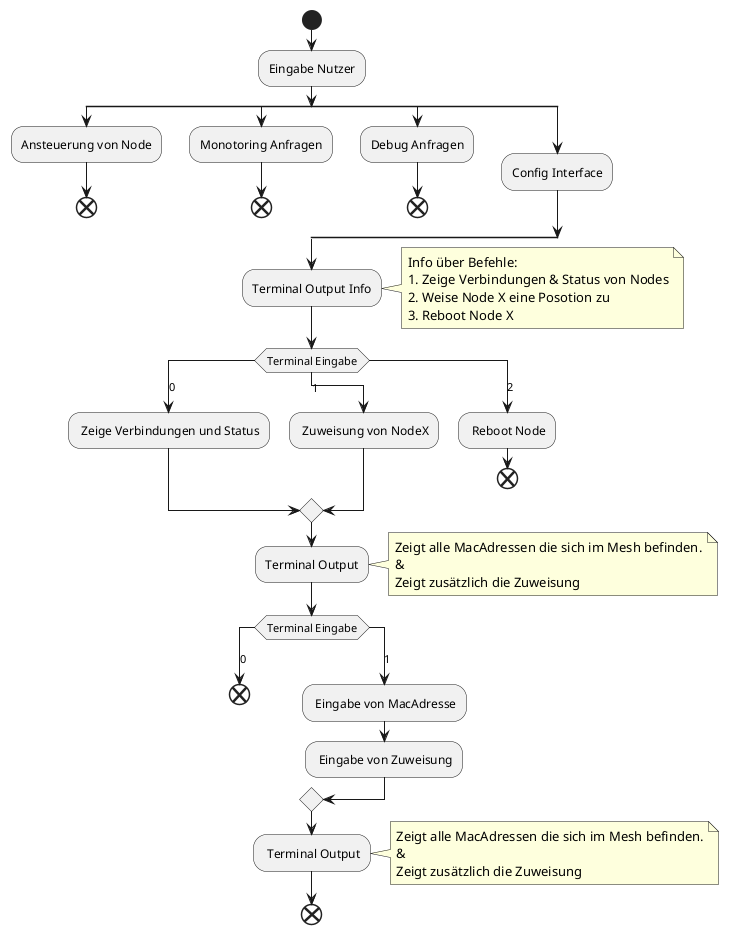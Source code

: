 @startuml Config Menu
start
:Eingabe Nutzer;
split 
    :Ansteuerung von Node;
    end
split again
    :Monotoring Anfragen;
    end
split again
    :Debug Anfragen;
    end
split again
    :Config Interface;
end split

:Terminal Output Info;
    note right
    Info über Befehle:
    1. Zeige Verbindungen & Status von Nodes
    2. Weise Node X eine Posotion zu 
    3. Reboot Node X
end note

switch(Terminal Eingabe)
case(0)
    : Zeige Verbindungen und Status;
case(1)
    : Zuweisung von NodeX;
case(2)
    : Reboot Node;
    end
endswitch
:Terminal Output;
    note right
    Zeigt alle MacAdressen die sich im Mesh befinden.
    &
    Zeigt zusätzlich die Zuweisung 
end note

switch(Terminal Eingabe) 
case(0)
    end
case(1)
    : Eingabe von MacAdresse;
    : Eingabe von Zuweisung;
endswitch

: Terminal Output;
    note right
    Zeigt alle MacAdressen die sich im Mesh befinden.
    &
    Zeigt zusätzlich die Zuweisung 
end note
end
@enduml


#----------------------------------------------------------
@startuml Ansteuerung der Motoren | MainPc -> Proxy
start 

:Eingabe Nutzer;
split 
    :Ansteuerung von Node;
split again
    :Monotoring Anfragen;
    end
split again
    :Debug Anfragen;
    end
split again
    :Config Interface;
    end
end split

partition Ablauf
    : Datenpaket erstellen;
    note right
  bestehend aus:
  Header (weißt Paket als Ansteuerung aus)
  MacAdresse || DeviceVariable
  Amplitude
  Frequenz
end note

    #Green : Datenpaket senden via. UART;
    note right
    MainPc -> Proxy -> Node | Return : Bestätigung
end note
}
split
    : Terminal Output;
split again 
    : Daten an LabStreamLayer;
end split
end

@enduml


#----------------------------------------------------------
@startuml Monotoring Vales | Anfrage von MainPc -> Proxy
start

:Eingabe Nutzer;
split 
    :Ansteuerung von Node;
    end
split again
    :Monotoring Anfragen;
split again
    :Debug Anfragen;
    end
split again
    :Config Interface;
    end
end split

partition Ablauf
    : Datenpaket erstellen;
    note right
  bestehend aus:
  Header (weißt Paket als Monotoringabfrage aus)
  MacAdresse || DeviceVariable
end note

    #Green : Datenpaket senden via. UART;
    note right
    MainPc -> Proxy -> Node & return 
end note

    : Warten auf Daten;
        note right
        erwartet:
        MacAdresse 
        Batt. %
    end note
}

split
    : Terminal Output;
split again 
    : Daten an LabStreamLayer;
end split
end

@enduml



#----------------------------------------------------------
@startuml Menü | MainPc -> Proxy

partition Ablauf Allgemein{
start

split 
    :Ansteuerung von Node;
split again
    :Monotoring Anfragen;
split again
    :Debug Anfragen;
split again
    :Config Interface;
    end
end split

:Erstellen von Paketen ( MainPc -> Proxy);
:Senden via. UART;

split
    : Keine Rückgabewerte;
split again 
    : Status/Msg als Rückgabewert;
end split

split
    : Terminal Output;
split again 
    : Daten an LabStreamLayer;
end split

end

@enduml


#----------------------------------------------------------
@startuml Allgemein Kopie MainPC -> Proxy

start

switch (user input)

    case ( Motoren\n Ansteuern )

    partition Ablauf {
    : Datenpaket erstellen;
    note right
        bestehend aus:
        Header (weißt Paket als Ansteuerung aus)
        MacAdresse || DeviceVariable
        Amplitude
        Frequenz
    end note

    #Green : Datenpaket senden via. UART;
    note right
        MainPc -> Proxy -> Node | Return : Bestätigung
    end note
    }

    split
        : Terminal Output;
    split again 
        : Daten an LabStreamLayer;
    end split

    case ( Monitoring\n Anfragen )

    partition Ablauf
        : Datenpaket erstellen;
        note right
            bestehend aus:
            Header (weißt Paket als Monotoringabfrage aus)
            MacAdresse || DeviceVariable
        end note

        #Green : Datenpaket senden via. UART;
        note right
            MainPc -> Proxy -> Node & return 
        end note

        : Warten auf Daten;
        note right
            erwartet:
            MacAdresse 
            Batt. %
        end note
    }

    case ( Debug Anfrage )



    case ( Config\n Interface )

    :Terminal Output Info;
    note right
        Info über Befehle:
        1. Zeige Verbindungen & Status von Nodes
        2. Weise Node X eine Posotion zu 
        3. Reboot Node X
    end note

    switch(Terminal Eingabe)
    case(0)
        : Zeige Verbindungen und Status;
    case(1)
        : Zuweisung von NodeX;
    case(2)
        : Reboot Node;
        end
    endswitch

    :Terminal Output;
    note right
        Zeigt alle MacAdressen die sich im Mesh befinden.
        &
        Zeigt zusätzlich die Zuweisung 
    end note

    switch(Terminal Eingabe) 
    case(0)
        end
    case(1)
        : Eingabe von MacAdresse;
        : Eingabe von Zuweisung;
    endswitch

    : Terminal Output;
    note right
        Zeigt alle MacAdressen die sich im Mesh befinden.
        &
        Zeigt zusätzlich die Zuweisung 
    end note

endswitch

stop

@enduml

@startuml communication_python-proxy

start

partition construct instruction {

    floating note
        Info über die möglichen Instuktionen:
        (**Fett** die Instruktionstyp)

        **config**: 
            Konfiguration der Nodes:
                - weise Node einer Position zu,
                - reboote Node,
                - frage Node Verbindungs- 
                  und Statusinformationen an
            
            **Params**: MAC Addr.
        
        **debug**:
        
        **monitoring**:
            Informationen anfragen
            
            **Params**: MAC Addr.
            **Return**: MAC Addr., Batterie Status in %
        
        **control**:
            Motor ansteuern

            **Params**: MAC Addr., Amp., Frq.
            **Return**: Bestätigung
    end note

    :wait for input string
    (e.g. via cli);
    floating note right
        Instruktionen bestehen aus Header und Body.

        **Header**: Instruktionstyp, MAC Addr.
        **Body**(optional, abhängig von Instruktionstyp):
            - control: Amp., Frq.
            - config: NodePosition
            - monitoring: none
            - debug: none
    end note

    :create instruction and add
    MAC Addr. & instructiontype;

    if (instruction.header.type is config || control)
    
        switch (instruction type)

        case (control)

            :read Amp. and Frq. value 
            from input string and add 
            them to body;

        case (config)

            :read NodePosition value
            from input string and add
            it to body;

        endswitch

    else if (instruction.header.type is monitoring || debug)

    else

        #OrangeRed :ERROR unknown\ninstructiontype;

        ' jump back to start
        end

    endif
}

partition handle instruction {

    :construct serial message 
    from instruction;
    note right
        can  be implemented as build in 
        function in instruction class
    end note

    #Green :send serial message to proxy;

    :wait for return value or timeout;

    if (wait) then (return value)

        :return result;

    else (timeout)

        :ERROR node 
        communication timeout;

        end

    endif
}

stop

@enduml
